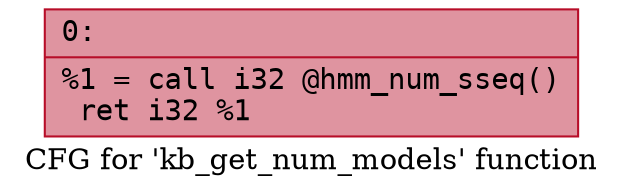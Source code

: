 digraph "CFG for 'kb_get_num_models' function" {
	label="CFG for 'kb_get_num_models' function";

	Node0x600002a8be80 [shape=record,color="#b70d28ff", style=filled, fillcolor="#b70d2870" fontname="Courier",label="{0:\l|  %1 = call i32 @hmm_num_sseq()\l  ret i32 %1\l}"];
}
